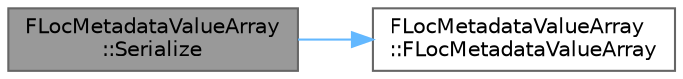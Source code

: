 digraph "FLocMetadataValueArray::Serialize"
{
 // INTERACTIVE_SVG=YES
 // LATEX_PDF_SIZE
  bgcolor="transparent";
  edge [fontname=Helvetica,fontsize=10,labelfontname=Helvetica,labelfontsize=10];
  node [fontname=Helvetica,fontsize=10,shape=box,height=0.2,width=0.4];
  rankdir="LR";
  Node1 [id="Node000001",label="FLocMetadataValueArray\l::Serialize",height=0.2,width=0.4,color="gray40", fillcolor="grey60", style="filled", fontcolor="black",tooltip=" "];
  Node1 -> Node2 [id="edge1_Node000001_Node000002",color="steelblue1",style="solid",tooltip=" "];
  Node2 [id="Node000002",label="FLocMetadataValueArray\l::FLocMetadataValueArray",height=0.2,width=0.4,color="grey40", fillcolor="white", style="filled",URL="$d6/d6c/classFLocMetadataValueArray.html#aa994719ab290eb7a4c04620db4dc1262",tooltip=" "];
}
